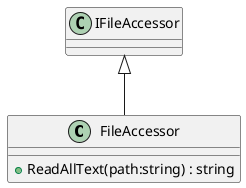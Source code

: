 @startuml
class FileAccessor {
    + ReadAllText(path:string) : string
}
IFileAccessor <|-- FileAccessor
@enduml
